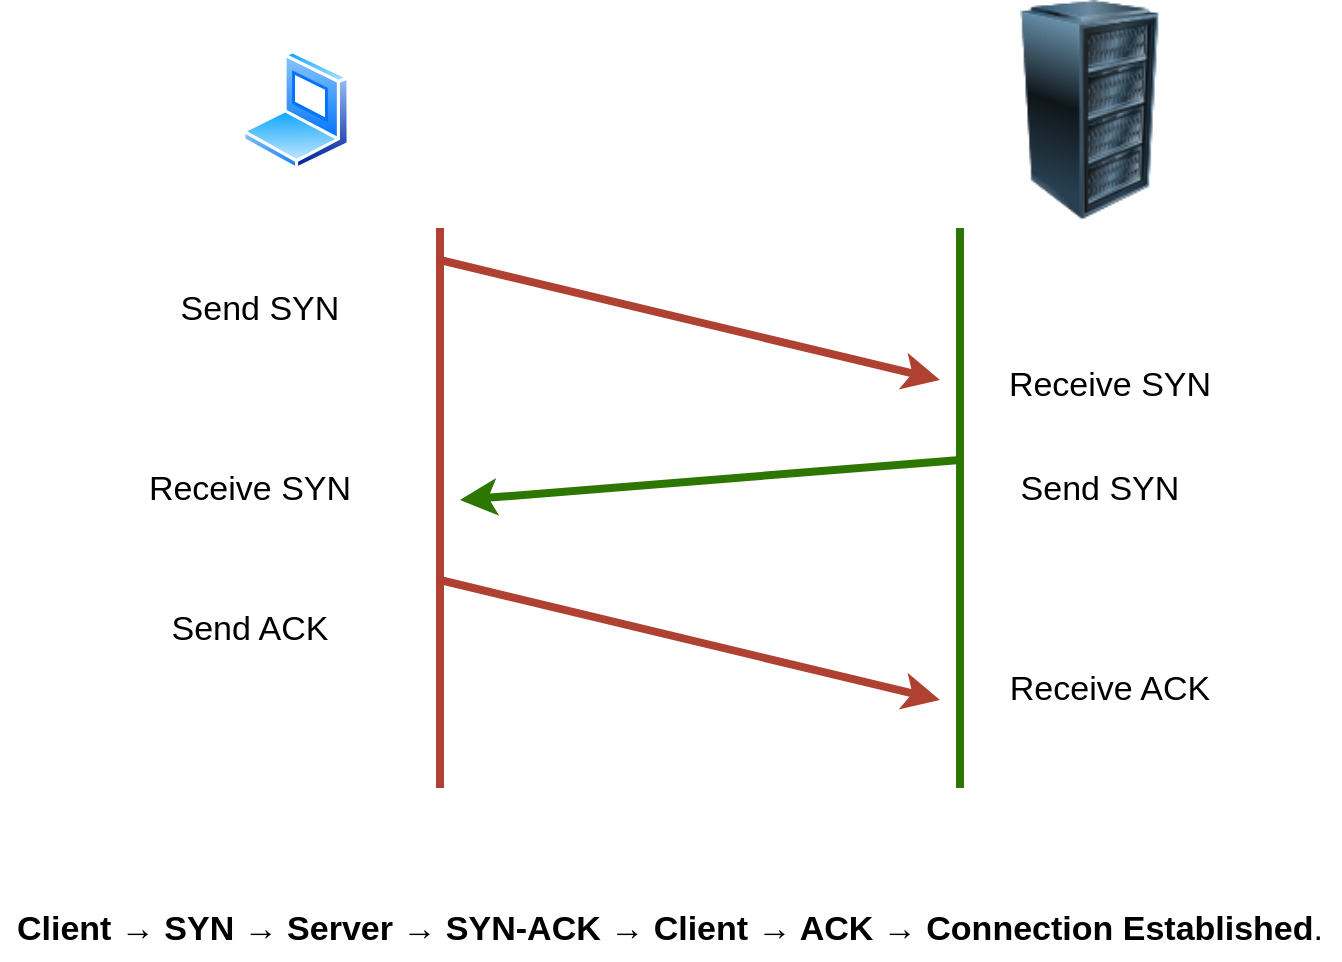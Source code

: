 <mxfile version="24.8.6">
  <diagram name="Page-1" id="2RetdDt0-jRg7d4DW7QT">
    <mxGraphModel dx="774" dy="760" grid="0" gridSize="10" guides="1" tooltips="1" connect="1" arrows="1" fold="1" page="1" pageScale="1" pageWidth="1169" pageHeight="827" math="0" shadow="0">
      <root>
        <mxCell id="0" />
        <mxCell id="1" parent="0" />
        <mxCell id="KQVVHf95YenUiW5bk8Kf-4" value="" style="endArrow=none;html=1;rounded=0;fillColor=#fad9d5;strokeColor=#ae4132;strokeWidth=4;" edge="1" parent="1">
          <mxGeometry width="50" height="50" relative="1" as="geometry">
            <mxPoint x="280" y="414" as="sourcePoint" />
            <mxPoint x="280" y="134" as="targetPoint" />
          </mxGeometry>
        </mxCell>
        <mxCell id="KQVVHf95YenUiW5bk8Kf-5" value="" style="endArrow=none;html=1;rounded=0;fillColor=#60a917;strokeColor=#2D7600;strokeWidth=4;" edge="1" parent="1">
          <mxGeometry width="50" height="50" relative="1" as="geometry">
            <mxPoint x="540" y="414" as="sourcePoint" />
            <mxPoint x="540" y="134" as="targetPoint" />
          </mxGeometry>
        </mxCell>
        <mxCell id="KQVVHf95YenUiW5bk8Kf-6" value="" style="endArrow=classic;html=1;rounded=0;fillColor=#fad9d5;strokeColor=#ae4132;strokeWidth=4;" edge="1" parent="1">
          <mxGeometry width="50" height="50" relative="1" as="geometry">
            <mxPoint x="280" y="150" as="sourcePoint" />
            <mxPoint x="530" y="210" as="targetPoint" />
          </mxGeometry>
        </mxCell>
        <mxCell id="KQVVHf95YenUiW5bk8Kf-7" value="" style="endArrow=classic;html=1;rounded=0;fillColor=#fad9d5;strokeColor=#ae4132;strokeWidth=4;" edge="1" parent="1">
          <mxGeometry width="50" height="50" relative="1" as="geometry">
            <mxPoint x="280" y="310" as="sourcePoint" />
            <mxPoint x="530" y="370" as="targetPoint" />
          </mxGeometry>
        </mxCell>
        <mxCell id="KQVVHf95YenUiW5bk8Kf-8" value="" style="endArrow=classic;html=1;rounded=0;fillColor=#60a917;strokeColor=#2D7600;strokeWidth=4;" edge="1" parent="1">
          <mxGeometry width="50" height="50" relative="1" as="geometry">
            <mxPoint x="540" y="250" as="sourcePoint" />
            <mxPoint x="290" y="270" as="targetPoint" />
          </mxGeometry>
        </mxCell>
        <mxCell id="KQVVHf95YenUiW5bk8Kf-17" value="Send SYN" style="text;html=1;align=center;verticalAlign=middle;whiteSpace=wrap;rounded=0;fontSize=17;" vertex="1" parent="1">
          <mxGeometry x="140" y="160" width="100" height="30" as="geometry" />
        </mxCell>
        <mxCell id="KQVVHf95YenUiW5bk8Kf-18" value="Receive SYN" style="text;html=1;align=center;verticalAlign=middle;whiteSpace=wrap;rounded=0;fontSize=17;" vertex="1" parent="1">
          <mxGeometry x="560" y="197.5" width="110" height="30" as="geometry" />
        </mxCell>
        <mxCell id="KQVVHf95YenUiW5bk8Kf-21" value="Receive SYN" style="text;html=1;align=center;verticalAlign=middle;whiteSpace=wrap;rounded=0;fontSize=17;" vertex="1" parent="1">
          <mxGeometry x="130" y="250" width="110" height="30" as="geometry" />
        </mxCell>
        <mxCell id="KQVVHf95YenUiW5bk8Kf-22" value="Send SYN" style="text;html=1;align=center;verticalAlign=middle;whiteSpace=wrap;rounded=0;fontSize=17;" vertex="1" parent="1">
          <mxGeometry x="560" y="250" width="100" height="30" as="geometry" />
        </mxCell>
        <mxCell id="KQVVHf95YenUiW5bk8Kf-23" value="Send ACK" style="text;html=1;align=center;verticalAlign=middle;whiteSpace=wrap;rounded=0;fontSize=17;" vertex="1" parent="1">
          <mxGeometry x="135" y="320" width="100" height="30" as="geometry" />
        </mxCell>
        <mxCell id="KQVVHf95YenUiW5bk8Kf-25" value="" style="image;html=1;image=img/lib/clip_art/computers/Server_Rack_128x128.png" vertex="1" parent="1">
          <mxGeometry x="560" y="20" width="90" height="110" as="geometry" />
        </mxCell>
        <mxCell id="KQVVHf95YenUiW5bk8Kf-26" value="Receive ACK" style="text;html=1;align=center;verticalAlign=middle;whiteSpace=wrap;rounded=0;fontSize=17;" vertex="1" parent="1">
          <mxGeometry x="560" y="350" width="110" height="30" as="geometry" />
        </mxCell>
        <mxCell id="KQVVHf95YenUiW5bk8Kf-28" value="" style="image;aspect=fixed;perimeter=ellipsePerimeter;html=1;align=center;shadow=0;dashed=0;spacingTop=3;image=img/lib/active_directory/laptop_client.svg;" vertex="1" parent="1">
          <mxGeometry x="181" y="45" width="54" height="60" as="geometry" />
        </mxCell>
        <mxCell id="KQVVHf95YenUiW5bk8Kf-29" value="&lt;strong style=&quot;font-size: 17px;&quot;&gt;Client → SYN → Server → SYN-ACK → Client → ACK → Connection Established&lt;/strong&gt;." style="text;html=1;align=center;verticalAlign=middle;whiteSpace=wrap;rounded=0;fontSize=17;" vertex="1" parent="1">
          <mxGeometry x="60" y="470" width="670" height="30" as="geometry" />
        </mxCell>
      </root>
    </mxGraphModel>
  </diagram>
</mxfile>
